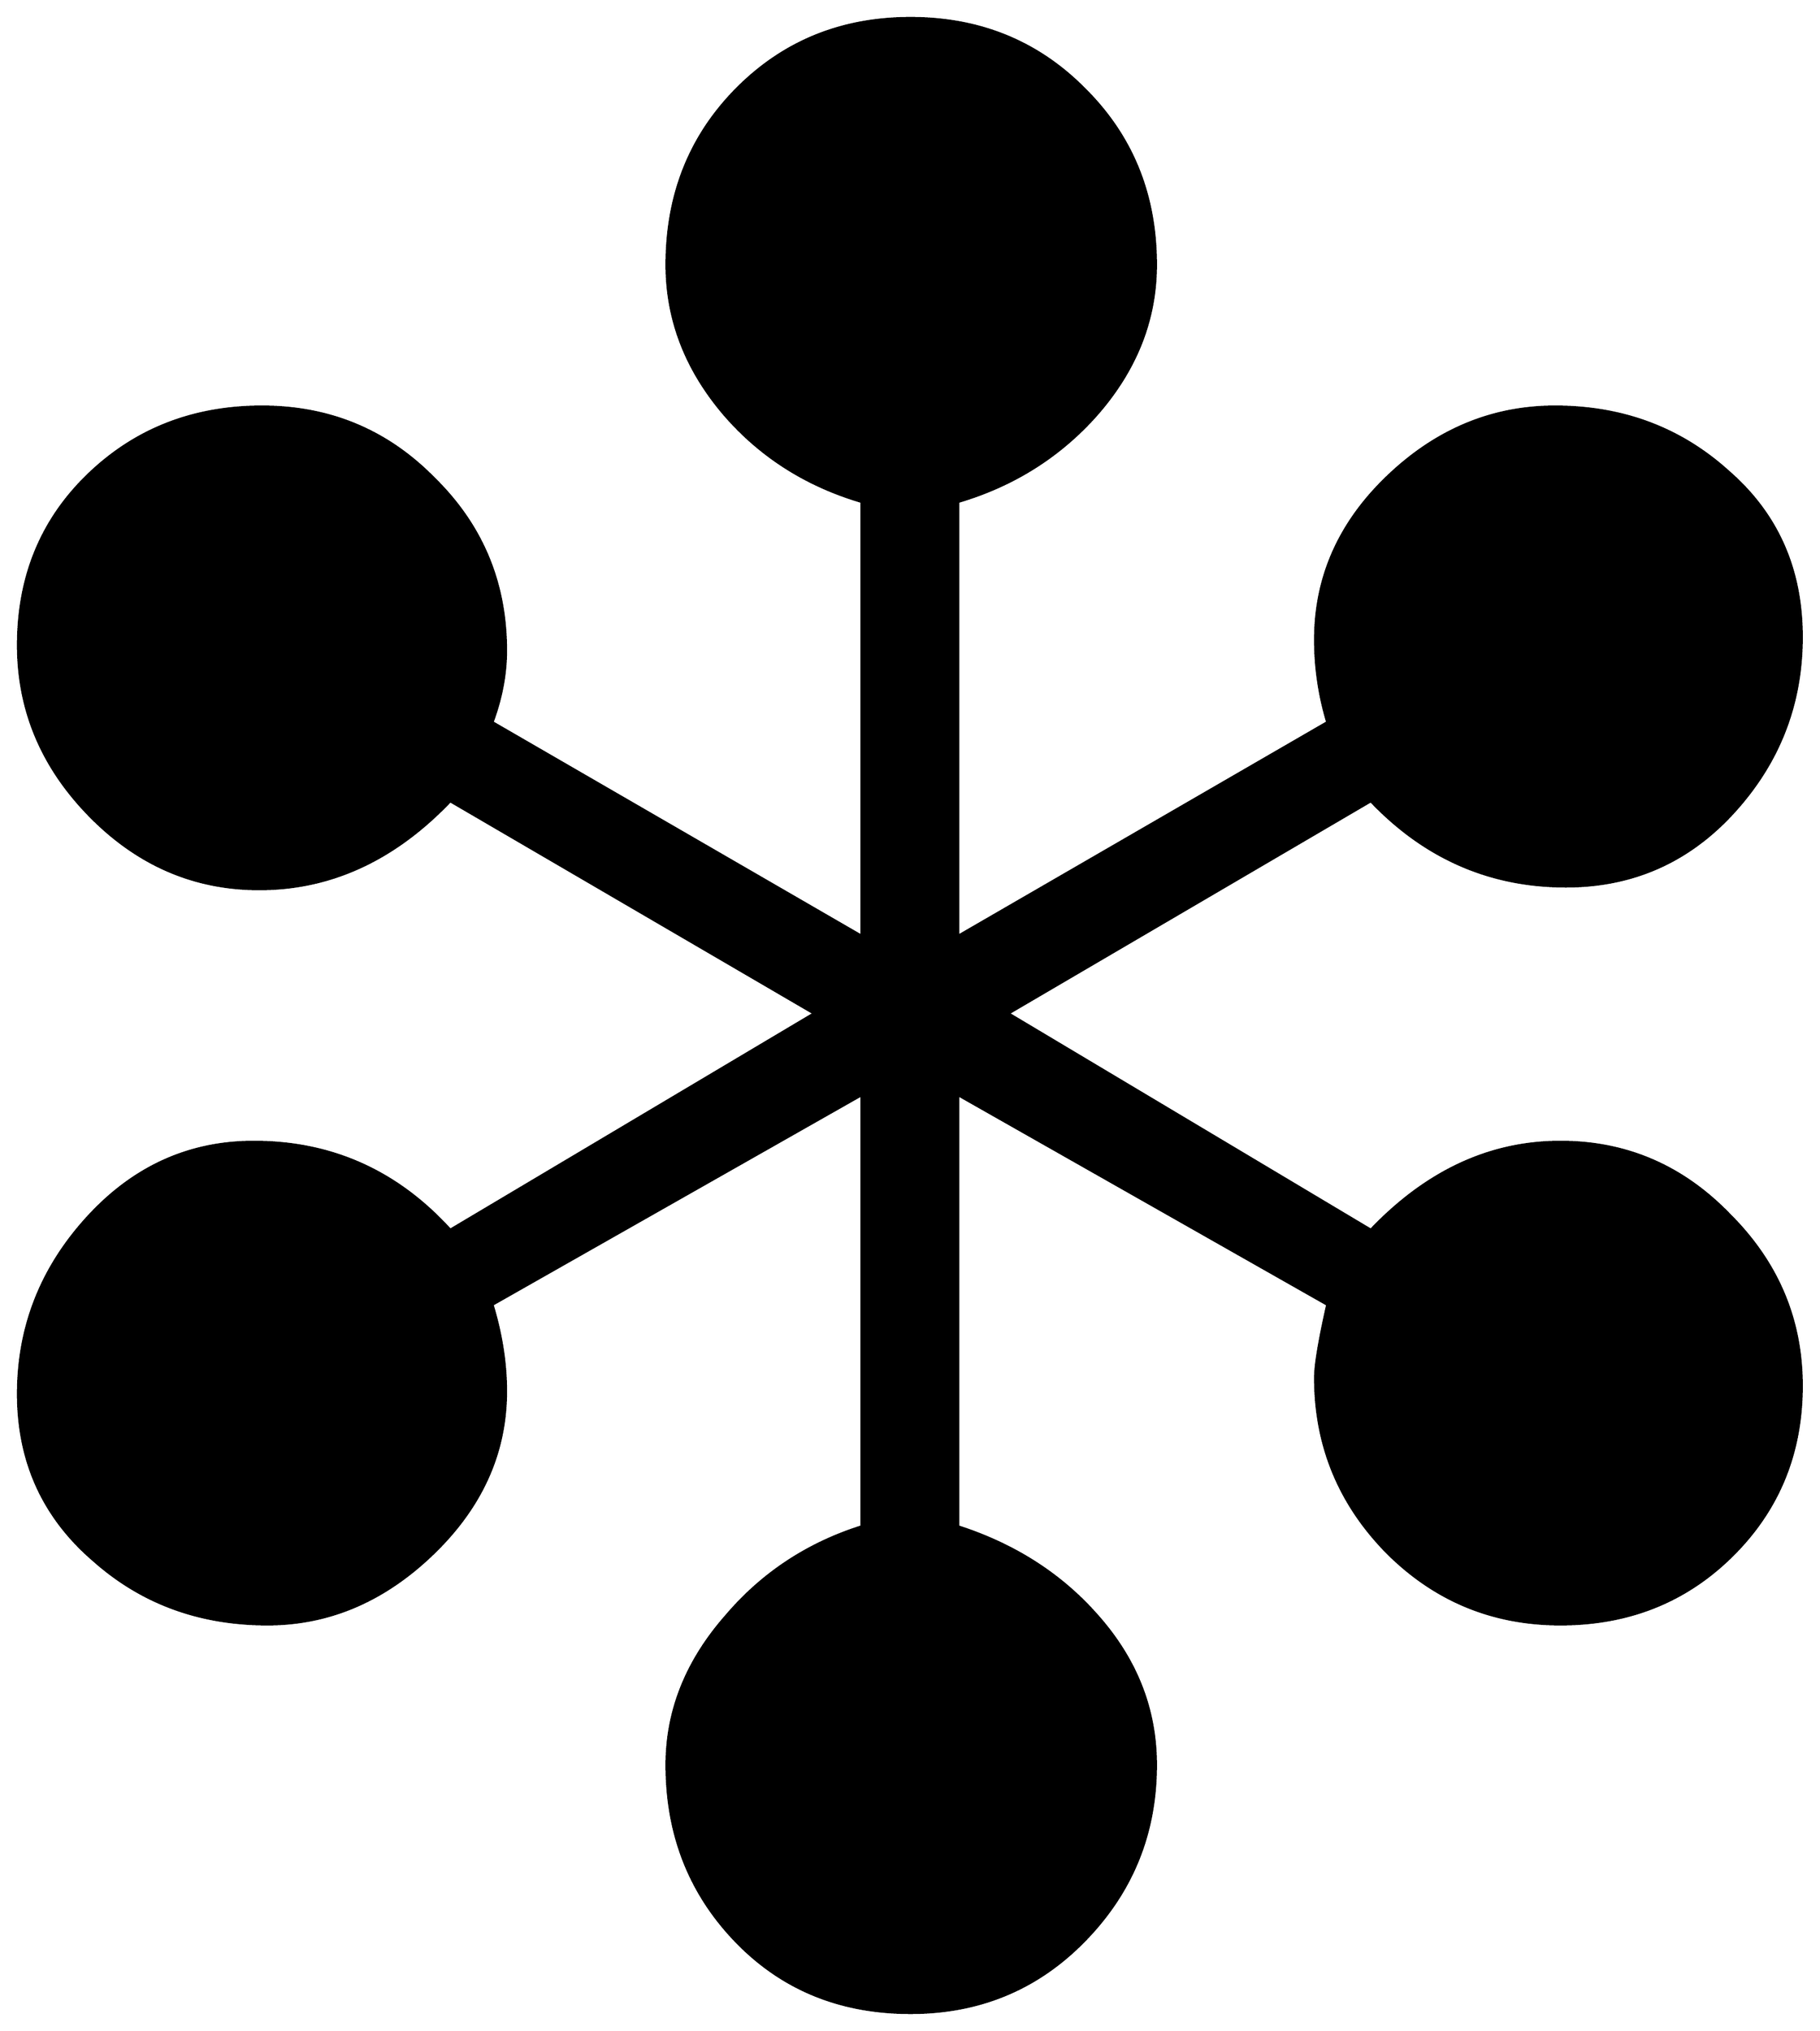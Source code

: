 


\begin{tikzpicture}[y=0.80pt, x=0.80pt, yscale=-1.0, xscale=1.0, inner sep=0pt, outer sep=0pt]
\begin{scope}[shift={(100.0,1831.0)},nonzero rule]
  \path[draw=.,fill=.,line width=1.600pt] (1417.0,-434.0) ..
    controls (1417.0,-384.0) and (1399.667,-342.0) ..
    (1365.0,-308.0) .. controls (1331.0,-274.667) and
    (1289.0,-258.0) .. (1239.0,-258.0) .. controls
    (1189.0,-258.0) and (1146.333,-275.667) .. (1111.0,-311.0) ..
    controls (1075.667,-347.0) and (1058.0,-390.0) ..
    (1058.0,-440.0) .. controls (1058.0,-449.333) and
    (1061.0,-467.333) .. (1067.0,-494.0) -- (794.0,-649.0) --
    (794.0,-330.0) .. controls (835.333,-316.667) and (869.333,-295.0)
    .. (896.0,-265.0) .. controls (925.333,-232.333) and
    (940.0,-195.333) .. (940.0,-154.0) .. controls (940.0,-103.333)
    and (922.333,-60.0) .. (887.0,-24.0) .. controls (852.333,11.333)
    and (809.667,29.0) .. (759.0,29.0) .. controls (707.0,29.0)
    and (664.0,11.333) .. (630.0,-24.0) .. controls (596.0,-59.333)
    and (579.0,-102.667) .. (579.0,-154.0) .. controls
    (579.0,-194.0) and (593.667,-230.667) .. (623.0,-264.0) ..
    controls (649.667,-295.333) and (683.0,-317.333) .. (723.0,-330.0)
    -- (723.0,-649.0) -- (450.0,-494.0) .. controls
    (456.667,-472.0) and (460.0,-450.667) .. (460.0,-430.0) ..
    controls (460.0,-384.667) and (442.0,-344.667) .. (406.0,-310.0)
    .. controls (370.0,-275.333) and (329.333,-258.0) ..
    (284.0,-258.0) .. controls (234.0,-258.0) and (191.333,-273.667)
    .. (156.0,-305.0) .. controls (118.667,-337.0) and
    (100.0,-378.0) .. (100.0,-428.0) .. controls (100.0,-477.333)
    and (117.0,-520.667) .. (151.0,-558.0) .. controls
    (185.0,-595.333) and (226.0,-614.0) .. (274.0,-614.0) ..
    controls (331.333,-614.0) and (379.667,-592.333) .. (419.0,-549.0)
    -- (688.0,-709.0) -- (419.0,-866.0) .. controls
    (377.667,-822.667) and (330.667,-801.0) .. (278.0,-801.0) ..
    controls (230.0,-801.0) and (188.333,-819.0) .. (153.0,-855.0)
    .. controls (117.667,-891.0) and (100.0,-933.0) ..
    (100.0,-981.0) .. controls (100.0,-1031.667) and
    (117.333,-1073.667) .. (152.0,-1107.0) .. controls
    (186.667,-1140.333) and (229.333,-1157.0) .. (280.0,-1157.0) ..
    controls (330.0,-1157.0) and (372.333,-1139.333) ..
    (407.0,-1104.0) .. controls (442.333,-1069.333) and
    (460.0,-1027.0) .. (460.0,-977.0) .. controls (460.0,-959.667)
    and (456.667,-942.0) .. (450.0,-924.0) -- (723.0,-766.0) --
    (723.0,-1087.0) .. controls (682.333,-1099.0) and
    (648.667,-1120.333) .. (622.0,-1151.0) .. controls
    (593.333,-1184.333) and (579.0,-1221.333) .. (579.0,-1262.0) ..
    controls (579.0,-1313.333) and (596.0,-1356.333) ..
    (630.0,-1391.0) .. controls (664.667,-1426.333) and
    (707.667,-1444.0) .. (759.0,-1444.0) .. controls
    (810.333,-1444.0) and (853.333,-1426.333) .. (888.0,-1391.0) ..
    controls (922.667,-1356.333) and (940.0,-1313.333) ..
    (940.0,-1262.0) .. controls (940.0,-1221.333) and
    (925.333,-1184.333) .. (896.0,-1151.0) .. controls
    (868.667,-1120.333) and (834.667,-1099.0) .. (794.0,-1087.0) --
    (794.0,-766.0) -- (1067.0,-924.0) .. controls
    (1061.0,-944.0) and (1058.0,-964.333) .. (1058.0,-985.0) ..
    controls (1058.0,-1031.0) and (1075.667,-1071.0) ..
    (1111.0,-1105.0) .. controls (1147.0,-1139.667) and
    (1188.333,-1157.0) .. (1235.0,-1157.0) .. controls
    (1285.0,-1157.0) and (1327.667,-1141.0) .. (1363.0,-1109.0) ..
    controls (1399.0,-1077.667) and (1417.0,-1037.0) ..
    (1417.0,-987.0) .. controls (1417.0,-937.667) and
    (1400.333,-894.667) .. (1367.0,-858.0) .. controls
    (1333.667,-821.333) and (1292.333,-803.0) .. (1243.0,-803.0) ..
    controls (1187.0,-803.0) and (1139.0,-824.0) ..
    (1099.0,-866.0) -- (831.0,-709.0) -- (1099.0,-549.0) ..
    controls (1140.333,-592.333) and (1187.0,-614.0) ..
    (1239.0,-614.0) .. controls (1287.667,-614.0) and
    (1329.333,-596.0) .. (1364.0,-560.0) .. controls
    (1399.333,-524.667) and (1417.0,-482.667) .. (1417.0,-434.0) --
    cycle;
\end{scope}

\end{tikzpicture}

